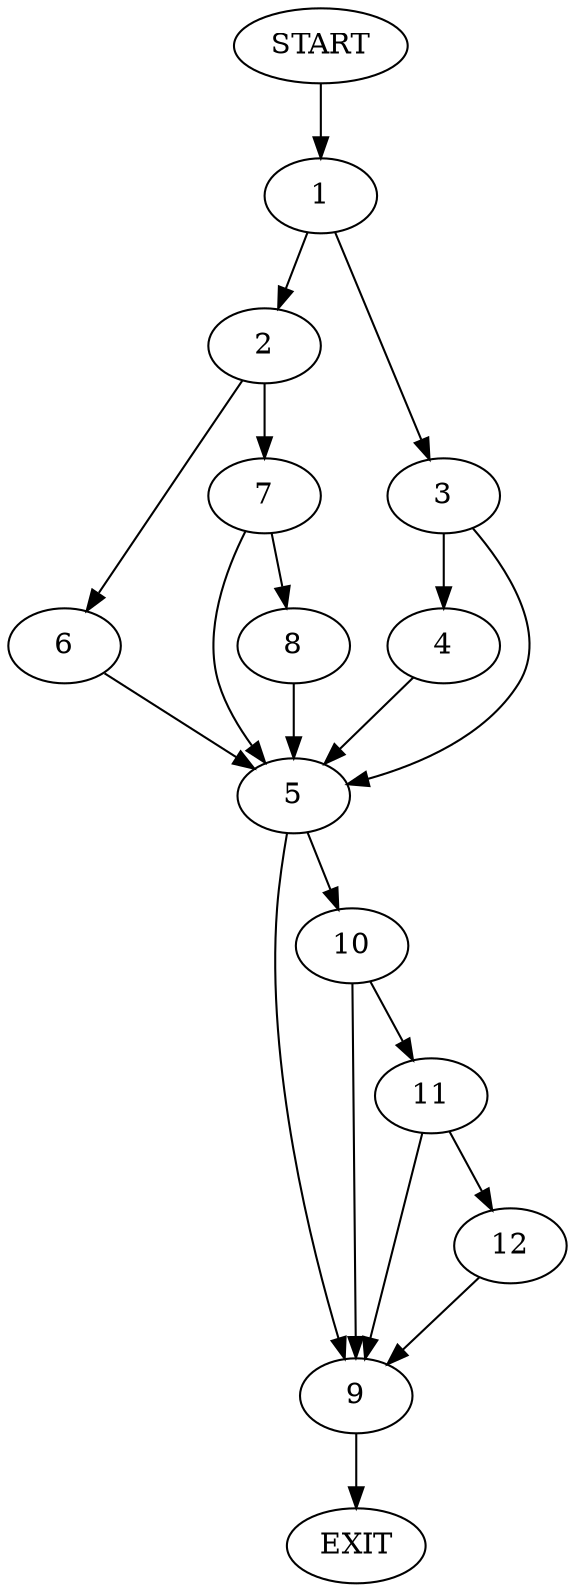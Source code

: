 digraph {
0 [label="START"]
13 [label="EXIT"]
0 -> 1
1 -> 2
1 -> 3
3 -> 4
3 -> 5
2 -> 6
2 -> 7
6 -> 5
7 -> 8
7 -> 5
5 -> 9
5 -> 10
8 -> 5
4 -> 5
10 -> 9
10 -> 11
9 -> 13
11 -> 12
11 -> 9
12 -> 9
}
